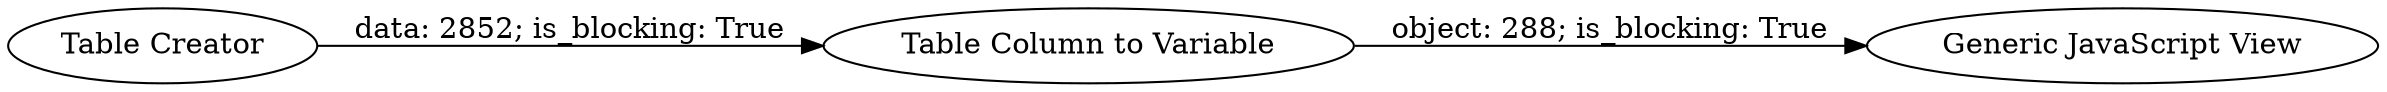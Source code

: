 digraph {
	"-9039563948540998252_172" [label="Table Creator"]
	"-9039563948540998252_175" [label="Generic JavaScript View"]
	"-9039563948540998252_173" [label="Table Column to Variable"]
	"-9039563948540998252_173" -> "-9039563948540998252_175" [label="object: 288; is_blocking: True"]
	"-9039563948540998252_172" -> "-9039563948540998252_173" [label="data: 2852; is_blocking: True"]
	rankdir=LR
}
